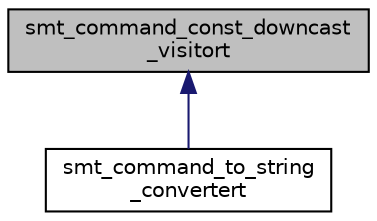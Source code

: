 digraph "smt_command_const_downcast_visitort"
{
 // LATEX_PDF_SIZE
  bgcolor="transparent";
  edge [fontname="Helvetica",fontsize="10",labelfontname="Helvetica",labelfontsize="10"];
  node [fontname="Helvetica",fontsize="10",shape=record];
  Node1 [label="smt_command_const_downcast\l_visitort",height=0.2,width=0.4,color="black", fillcolor="grey75", style="filled", fontcolor="black",tooltip=" "];
  Node1 -> Node2 [dir="back",color="midnightblue",fontsize="10",style="solid",fontname="Helvetica"];
  Node2 [label="smt_command_to_string\l_convertert",height=0.2,width=0.4,color="black",URL="$classsmt__command__to__string__convertert.html",tooltip=" "];
}
